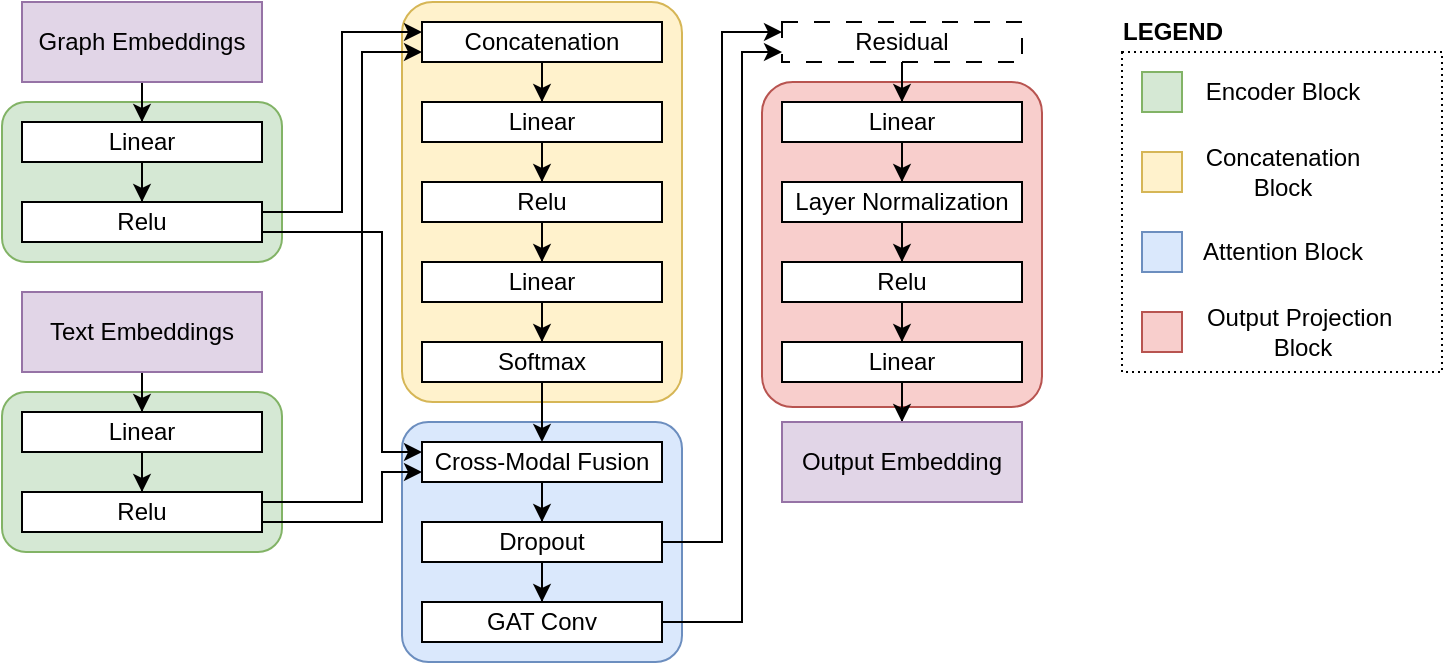 <mxfile version="26.2.2">
  <diagram name="Page-1" id="NmLJi7rYYCzQ6n120LpH">
    <mxGraphModel dx="840" dy="572" grid="1" gridSize="10" guides="1" tooltips="1" connect="1" arrows="1" fold="1" page="1" pageScale="1" pageWidth="1100" pageHeight="850" math="0" shadow="0">
      <root>
        <mxCell id="0" />
        <mxCell id="1" parent="0" />
        <mxCell id="tfBEzAkPcEW4votiA-r9-68" value="" style="rounded=0;whiteSpace=wrap;html=1;fillColor=none;dashed=1;dashPattern=1 2;" vertex="1" parent="1">
          <mxGeometry x="630" y="465" width="160" height="160" as="geometry" />
        </mxCell>
        <mxCell id="tfBEzAkPcEW4votiA-r9-29" value="" style="rounded=1;whiteSpace=wrap;html=1;align=left;fillColor=#f8cecc;strokeColor=#b85450;arcSize=11;" vertex="1" parent="1">
          <mxGeometry x="450" y="480" width="140" height="162.5" as="geometry" />
        </mxCell>
        <mxCell id="tfBEzAkPcEW4votiA-r9-28" value="" style="rounded=1;whiteSpace=wrap;html=1;align=left;fillColor=#dae8fc;strokeColor=#6c8ebf;arcSize=11;" vertex="1" parent="1">
          <mxGeometry x="270" y="650" width="140" height="120" as="geometry" />
        </mxCell>
        <mxCell id="tfBEzAkPcEW4votiA-r9-26" value="" style="rounded=1;whiteSpace=wrap;html=1;align=left;fillColor=#fff2cc;strokeColor=#d6b656;arcSize=11;" vertex="1" parent="1">
          <mxGeometry x="270" y="440" width="140" height="200" as="geometry" />
        </mxCell>
        <mxCell id="tfBEzAkPcEW4votiA-r9-25" value="" style="rounded=1;whiteSpace=wrap;html=1;align=left;fillColor=#d5e8d4;strokeColor=#82b366;" vertex="1" parent="1">
          <mxGeometry x="70" y="490" width="140" height="80" as="geometry" />
        </mxCell>
        <mxCell id="tfBEzAkPcEW4votiA-r9-14" value="" style="rounded=1;whiteSpace=wrap;html=1;align=left;fillColor=#d5e8d4;strokeColor=#82b366;" vertex="1" parent="1">
          <mxGeometry x="70" y="635" width="140" height="80" as="geometry" />
        </mxCell>
        <mxCell id="tfBEzAkPcEW4votiA-r9-43" style="edgeStyle=orthogonalEdgeStyle;rounded=0;orthogonalLoop=1;jettySize=auto;html=1;entryX=0.5;entryY=0;entryDx=0;entryDy=0;" edge="1" parent="1" source="tfBEzAkPcEW4votiA-r9-1" target="tfBEzAkPcEW4votiA-r9-6">
          <mxGeometry relative="1" as="geometry" />
        </mxCell>
        <mxCell id="tfBEzAkPcEW4votiA-r9-1" value="Text Embeddings" style="rounded=0;whiteSpace=wrap;html=1;fillColor=#e1d5e7;strokeColor=#9673a6;" vertex="1" parent="1">
          <mxGeometry x="80" y="585" width="120" height="40" as="geometry" />
        </mxCell>
        <mxCell id="tfBEzAkPcEW4votiA-r9-39" style="edgeStyle=orthogonalEdgeStyle;rounded=0;orthogonalLoop=1;jettySize=auto;html=1;entryX=0.5;entryY=0;entryDx=0;entryDy=0;" edge="1" parent="1" source="tfBEzAkPcEW4votiA-r9-2" target="tfBEzAkPcEW4votiA-r9-7">
          <mxGeometry relative="1" as="geometry" />
        </mxCell>
        <mxCell id="tfBEzAkPcEW4votiA-r9-2" value="Graph Embeddings" style="rounded=0;whiteSpace=wrap;html=1;fillColor=#e1d5e7;strokeColor=#9673a6;" vertex="1" parent="1">
          <mxGeometry x="80" y="440" width="120" height="40" as="geometry" />
        </mxCell>
        <mxCell id="tfBEzAkPcEW4votiA-r9-45" style="edgeStyle=orthogonalEdgeStyle;rounded=0;orthogonalLoop=1;jettySize=auto;html=1;entryX=0;entryY=0.75;entryDx=0;entryDy=0;exitX=1;exitY=0.25;exitDx=0;exitDy=0;exitPerimeter=0;" edge="1" parent="1" source="tfBEzAkPcEW4votiA-r9-3" target="tfBEzAkPcEW4votiA-r9-5">
          <mxGeometry relative="1" as="geometry">
            <Array as="points">
              <mxPoint x="250" y="690" />
              <mxPoint x="250" y="465" />
            </Array>
          </mxGeometry>
        </mxCell>
        <mxCell id="tfBEzAkPcEW4votiA-r9-55" style="edgeStyle=orthogonalEdgeStyle;rounded=0;orthogonalLoop=1;jettySize=auto;html=1;exitX=1;exitY=0.75;exitDx=0;exitDy=0;entryX=0;entryY=0.75;entryDx=0;entryDy=0;" edge="1" parent="1" source="tfBEzAkPcEW4votiA-r9-3" target="tfBEzAkPcEW4votiA-r9-27">
          <mxGeometry relative="1" as="geometry">
            <Array as="points">
              <mxPoint x="260" y="700" />
              <mxPoint x="260" y="675" />
            </Array>
          </mxGeometry>
        </mxCell>
        <mxCell id="tfBEzAkPcEW4votiA-r9-3" value="Relu" style="rounded=0;whiteSpace=wrap;html=1;" vertex="1" parent="1">
          <mxGeometry x="80" y="685" width="120" height="20" as="geometry" />
        </mxCell>
        <mxCell id="tfBEzAkPcEW4votiA-r9-42" style="edgeStyle=orthogonalEdgeStyle;rounded=0;orthogonalLoop=1;jettySize=auto;html=1;entryX=0;entryY=0.25;entryDx=0;entryDy=0;exitX=1;exitY=0.25;exitDx=0;exitDy=0;" edge="1" parent="1" source="tfBEzAkPcEW4votiA-r9-4" target="tfBEzAkPcEW4votiA-r9-5">
          <mxGeometry relative="1" as="geometry">
            <Array as="points">
              <mxPoint x="240" y="545" />
              <mxPoint x="240" y="455" />
            </Array>
          </mxGeometry>
        </mxCell>
        <mxCell id="tfBEzAkPcEW4votiA-r9-56" style="edgeStyle=orthogonalEdgeStyle;rounded=0;orthogonalLoop=1;jettySize=auto;html=1;exitX=1;exitY=0.75;exitDx=0;exitDy=0;entryX=0;entryY=0.25;entryDx=0;entryDy=0;" edge="1" parent="1" source="tfBEzAkPcEW4votiA-r9-4" target="tfBEzAkPcEW4votiA-r9-27">
          <mxGeometry relative="1" as="geometry">
            <Array as="points">
              <mxPoint x="260" y="555" />
              <mxPoint x="260" y="665" />
            </Array>
          </mxGeometry>
        </mxCell>
        <mxCell id="tfBEzAkPcEW4votiA-r9-4" value="Relu" style="rounded=0;whiteSpace=wrap;html=1;" vertex="1" parent="1">
          <mxGeometry x="80" y="540" width="120" height="20" as="geometry" />
        </mxCell>
        <mxCell id="tfBEzAkPcEW4votiA-r9-46" style="edgeStyle=orthogonalEdgeStyle;rounded=0;orthogonalLoop=1;jettySize=auto;html=1;entryX=0.5;entryY=0;entryDx=0;entryDy=0;" edge="1" parent="1" source="tfBEzAkPcEW4votiA-r9-5" target="tfBEzAkPcEW4votiA-r9-10">
          <mxGeometry relative="1" as="geometry" />
        </mxCell>
        <mxCell id="tfBEzAkPcEW4votiA-r9-5" value="Concatenation" style="rounded=0;whiteSpace=wrap;html=1;" vertex="1" parent="1">
          <mxGeometry x="280" y="450" width="120" height="20" as="geometry" />
        </mxCell>
        <mxCell id="tfBEzAkPcEW4votiA-r9-44" style="edgeStyle=orthogonalEdgeStyle;rounded=0;orthogonalLoop=1;jettySize=auto;html=1;entryX=0.5;entryY=0;entryDx=0;entryDy=0;" edge="1" parent="1" source="tfBEzAkPcEW4votiA-r9-6" target="tfBEzAkPcEW4votiA-r9-3">
          <mxGeometry relative="1" as="geometry" />
        </mxCell>
        <mxCell id="tfBEzAkPcEW4votiA-r9-6" value="Linear" style="rounded=0;whiteSpace=wrap;html=1;" vertex="1" parent="1">
          <mxGeometry x="80" y="645" width="120" height="20" as="geometry" />
        </mxCell>
        <mxCell id="tfBEzAkPcEW4votiA-r9-41" style="edgeStyle=orthogonalEdgeStyle;rounded=0;orthogonalLoop=1;jettySize=auto;html=1;entryX=0.5;entryY=0;entryDx=0;entryDy=0;" edge="1" parent="1" source="tfBEzAkPcEW4votiA-r9-7" target="tfBEzAkPcEW4votiA-r9-4">
          <mxGeometry relative="1" as="geometry" />
        </mxCell>
        <mxCell id="tfBEzAkPcEW4votiA-r9-7" value="Linear" style="rounded=0;whiteSpace=wrap;html=1;" vertex="1" parent="1">
          <mxGeometry x="80" y="500" width="120" height="20" as="geometry" />
        </mxCell>
        <mxCell id="tfBEzAkPcEW4votiA-r9-47" style="edgeStyle=orthogonalEdgeStyle;rounded=0;orthogonalLoop=1;jettySize=auto;html=1;entryX=0.5;entryY=0;entryDx=0;entryDy=0;" edge="1" parent="1" source="tfBEzAkPcEW4votiA-r9-10" target="tfBEzAkPcEW4votiA-r9-11">
          <mxGeometry relative="1" as="geometry" />
        </mxCell>
        <mxCell id="tfBEzAkPcEW4votiA-r9-10" value="Linear" style="rounded=0;whiteSpace=wrap;html=1;" vertex="1" parent="1">
          <mxGeometry x="280" y="490" width="120" height="20" as="geometry" />
        </mxCell>
        <mxCell id="tfBEzAkPcEW4votiA-r9-48" style="edgeStyle=orthogonalEdgeStyle;rounded=0;orthogonalLoop=1;jettySize=auto;html=1;entryX=0.5;entryY=0;entryDx=0;entryDy=0;" edge="1" parent="1" source="tfBEzAkPcEW4votiA-r9-11" target="tfBEzAkPcEW4votiA-r9-12">
          <mxGeometry relative="1" as="geometry" />
        </mxCell>
        <mxCell id="tfBEzAkPcEW4votiA-r9-11" value="Relu" style="rounded=0;whiteSpace=wrap;html=1;" vertex="1" parent="1">
          <mxGeometry x="280" y="530" width="120" height="20" as="geometry" />
        </mxCell>
        <mxCell id="tfBEzAkPcEW4votiA-r9-49" style="edgeStyle=orthogonalEdgeStyle;rounded=0;orthogonalLoop=1;jettySize=auto;html=1;entryX=0.5;entryY=0;entryDx=0;entryDy=0;" edge="1" parent="1" source="tfBEzAkPcEW4votiA-r9-12" target="tfBEzAkPcEW4votiA-r9-13">
          <mxGeometry relative="1" as="geometry" />
        </mxCell>
        <mxCell id="tfBEzAkPcEW4votiA-r9-12" value="Linear" style="rounded=0;whiteSpace=wrap;html=1;" vertex="1" parent="1">
          <mxGeometry x="280" y="570" width="120" height="20" as="geometry" />
        </mxCell>
        <mxCell id="tfBEzAkPcEW4votiA-r9-54" style="edgeStyle=orthogonalEdgeStyle;rounded=0;orthogonalLoop=1;jettySize=auto;html=1;" edge="1" parent="1" source="tfBEzAkPcEW4votiA-r9-13" target="tfBEzAkPcEW4votiA-r9-27">
          <mxGeometry relative="1" as="geometry" />
        </mxCell>
        <mxCell id="tfBEzAkPcEW4votiA-r9-13" value="Softmax" style="rounded=0;whiteSpace=wrap;html=1;" vertex="1" parent="1">
          <mxGeometry x="280" y="610" width="120" height="20" as="geometry" />
        </mxCell>
        <mxCell id="tfBEzAkPcEW4votiA-r9-58" style="edgeStyle=orthogonalEdgeStyle;rounded=0;orthogonalLoop=1;jettySize=auto;html=1;entryX=0.5;entryY=0;entryDx=0;entryDy=0;" edge="1" parent="1" source="tfBEzAkPcEW4votiA-r9-16" target="tfBEzAkPcEW4votiA-r9-18">
          <mxGeometry relative="1" as="geometry" />
        </mxCell>
        <mxCell id="tfBEzAkPcEW4votiA-r9-61" style="edgeStyle=orthogonalEdgeStyle;rounded=0;orthogonalLoop=1;jettySize=auto;html=1;entryX=0;entryY=0.25;entryDx=0;entryDy=0;" edge="1" parent="1" source="tfBEzAkPcEW4votiA-r9-16" target="tfBEzAkPcEW4votiA-r9-19">
          <mxGeometry relative="1" as="geometry" />
        </mxCell>
        <mxCell id="tfBEzAkPcEW4votiA-r9-16" value="Dropout" style="rounded=0;whiteSpace=wrap;html=1;" vertex="1" parent="1">
          <mxGeometry x="280" y="700" width="120" height="20" as="geometry" />
        </mxCell>
        <mxCell id="tfBEzAkPcEW4votiA-r9-62" style="edgeStyle=orthogonalEdgeStyle;rounded=0;orthogonalLoop=1;jettySize=auto;html=1;entryX=0;entryY=0.75;entryDx=0;entryDy=0;" edge="1" parent="1" source="tfBEzAkPcEW4votiA-r9-18" target="tfBEzAkPcEW4votiA-r9-19">
          <mxGeometry relative="1" as="geometry">
            <Array as="points">
              <mxPoint x="440" y="750" />
              <mxPoint x="440" y="465" />
            </Array>
          </mxGeometry>
        </mxCell>
        <mxCell id="tfBEzAkPcEW4votiA-r9-18" value="GAT Conv" style="rounded=0;whiteSpace=wrap;html=1;" vertex="1" parent="1">
          <mxGeometry x="280" y="740" width="120" height="20" as="geometry" />
        </mxCell>
        <mxCell id="tfBEzAkPcEW4votiA-r9-63" style="edgeStyle=orthogonalEdgeStyle;rounded=0;orthogonalLoop=1;jettySize=auto;html=1;entryX=0.5;entryY=0;entryDx=0;entryDy=0;" edge="1" parent="1" source="tfBEzAkPcEW4votiA-r9-19" target="tfBEzAkPcEW4votiA-r9-20">
          <mxGeometry relative="1" as="geometry" />
        </mxCell>
        <mxCell id="tfBEzAkPcEW4votiA-r9-19" value="Residual" style="rounded=0;whiteSpace=wrap;html=1;dashed=1;dashPattern=8 8;" vertex="1" parent="1">
          <mxGeometry x="460" y="450" width="120" height="20" as="geometry" />
        </mxCell>
        <mxCell id="tfBEzAkPcEW4votiA-r9-64" style="edgeStyle=orthogonalEdgeStyle;rounded=0;orthogonalLoop=1;jettySize=auto;html=1;entryX=0.5;entryY=0;entryDx=0;entryDy=0;" edge="1" parent="1" source="tfBEzAkPcEW4votiA-r9-20" target="tfBEzAkPcEW4votiA-r9-21">
          <mxGeometry relative="1" as="geometry" />
        </mxCell>
        <mxCell id="tfBEzAkPcEW4votiA-r9-20" value="Linear" style="rounded=0;whiteSpace=wrap;html=1;" vertex="1" parent="1">
          <mxGeometry x="460" y="490" width="120" height="20" as="geometry" />
        </mxCell>
        <mxCell id="tfBEzAkPcEW4votiA-r9-65" style="edgeStyle=orthogonalEdgeStyle;rounded=0;orthogonalLoop=1;jettySize=auto;html=1;entryX=0.5;entryY=0;entryDx=0;entryDy=0;" edge="1" parent="1" source="tfBEzAkPcEW4votiA-r9-21" target="tfBEzAkPcEW4votiA-r9-23">
          <mxGeometry relative="1" as="geometry" />
        </mxCell>
        <mxCell id="tfBEzAkPcEW4votiA-r9-21" value="Layer Normalization" style="rounded=0;whiteSpace=wrap;html=1;" vertex="1" parent="1">
          <mxGeometry x="460" y="530" width="120" height="20" as="geometry" />
        </mxCell>
        <mxCell id="tfBEzAkPcEW4votiA-r9-67" style="edgeStyle=orthogonalEdgeStyle;rounded=0;orthogonalLoop=1;jettySize=auto;html=1;entryX=0.5;entryY=0;entryDx=0;entryDy=0;" edge="1" parent="1" source="tfBEzAkPcEW4votiA-r9-22" target="tfBEzAkPcEW4votiA-r9-24">
          <mxGeometry relative="1" as="geometry" />
        </mxCell>
        <mxCell id="tfBEzAkPcEW4votiA-r9-22" value="Linear" style="rounded=0;whiteSpace=wrap;html=1;" vertex="1" parent="1">
          <mxGeometry x="460" y="610" width="120" height="20" as="geometry" />
        </mxCell>
        <mxCell id="tfBEzAkPcEW4votiA-r9-66" style="edgeStyle=orthogonalEdgeStyle;rounded=0;orthogonalLoop=1;jettySize=auto;html=1;entryX=0.5;entryY=0;entryDx=0;entryDy=0;" edge="1" parent="1" source="tfBEzAkPcEW4votiA-r9-23" target="tfBEzAkPcEW4votiA-r9-22">
          <mxGeometry relative="1" as="geometry" />
        </mxCell>
        <mxCell id="tfBEzAkPcEW4votiA-r9-23" value="Relu" style="rounded=0;whiteSpace=wrap;html=1;" vertex="1" parent="1">
          <mxGeometry x="460" y="570" width="120" height="20" as="geometry" />
        </mxCell>
        <mxCell id="tfBEzAkPcEW4votiA-r9-24" value="Output Embedding" style="rounded=0;whiteSpace=wrap;html=1;fillColor=#e1d5e7;strokeColor=#9673a6;" vertex="1" parent="1">
          <mxGeometry x="460" y="650" width="120" height="40" as="geometry" />
        </mxCell>
        <mxCell id="tfBEzAkPcEW4votiA-r9-57" style="edgeStyle=orthogonalEdgeStyle;rounded=0;orthogonalLoop=1;jettySize=auto;html=1;entryX=0.5;entryY=0;entryDx=0;entryDy=0;" edge="1" parent="1" source="tfBEzAkPcEW4votiA-r9-27" target="tfBEzAkPcEW4votiA-r9-16">
          <mxGeometry relative="1" as="geometry" />
        </mxCell>
        <mxCell id="tfBEzAkPcEW4votiA-r9-27" value="Cross-Modal Fusion" style="rounded=0;whiteSpace=wrap;html=1;" vertex="1" parent="1">
          <mxGeometry x="280" y="660" width="120" height="20" as="geometry" />
        </mxCell>
        <mxCell id="tfBEzAkPcEW4votiA-r9-31" value="" style="rounded=0;whiteSpace=wrap;html=1;fillColor=#d5e8d4;strokeColor=#82b366;" vertex="1" parent="1">
          <mxGeometry x="640" y="475" width="20" height="20" as="geometry" />
        </mxCell>
        <mxCell id="tfBEzAkPcEW4votiA-r9-32" value="Encoder Block" style="text;html=1;align=center;verticalAlign=middle;resizable=0;points=[];autosize=1;strokeColor=none;fillColor=none;" vertex="1" parent="1">
          <mxGeometry x="660" y="470" width="100" height="30" as="geometry" />
        </mxCell>
        <mxCell id="tfBEzAkPcEW4votiA-r9-33" value="" style="rounded=0;whiteSpace=wrap;html=1;fillColor=#fff2cc;strokeColor=#d6b656;" vertex="1" parent="1">
          <mxGeometry x="640" y="515" width="20" height="20" as="geometry" />
        </mxCell>
        <mxCell id="tfBEzAkPcEW4votiA-r9-34" value="Concatenation&lt;div&gt;Block&lt;/div&gt;" style="text;html=1;align=center;verticalAlign=middle;resizable=0;points=[];autosize=1;strokeColor=none;fillColor=none;" vertex="1" parent="1">
          <mxGeometry x="660" y="505" width="100" height="40" as="geometry" />
        </mxCell>
        <mxCell id="tfBEzAkPcEW4votiA-r9-35" value="" style="rounded=0;whiteSpace=wrap;html=1;fillColor=#dae8fc;strokeColor=#6c8ebf;" vertex="1" parent="1">
          <mxGeometry x="640" y="555" width="20" height="20" as="geometry" />
        </mxCell>
        <mxCell id="tfBEzAkPcEW4votiA-r9-36" value="Attention Block" style="text;html=1;align=center;verticalAlign=middle;resizable=0;points=[];autosize=1;strokeColor=none;fillColor=none;" vertex="1" parent="1">
          <mxGeometry x="660" y="550" width="100" height="30" as="geometry" />
        </mxCell>
        <mxCell id="tfBEzAkPcEW4votiA-r9-37" value="" style="rounded=0;whiteSpace=wrap;html=1;fillColor=#f8cecc;strokeColor=#b85450;" vertex="1" parent="1">
          <mxGeometry x="640" y="595" width="20" height="20" as="geometry" />
        </mxCell>
        <mxCell id="tfBEzAkPcEW4votiA-r9-38" value="Output Projection&amp;nbsp;&lt;div&gt;Block&lt;/div&gt;" style="text;html=1;align=center;verticalAlign=middle;resizable=0;points=[];autosize=1;strokeColor=none;fillColor=none;" vertex="1" parent="1">
          <mxGeometry x="660" y="585" width="120" height="40" as="geometry" />
        </mxCell>
        <mxCell id="tfBEzAkPcEW4votiA-r9-69" value="&lt;b&gt;LEGEND&lt;/b&gt;" style="text;html=1;align=center;verticalAlign=middle;resizable=0;points=[];autosize=1;strokeColor=none;fillColor=none;" vertex="1" parent="1">
          <mxGeometry x="620" y="440" width="70" height="30" as="geometry" />
        </mxCell>
      </root>
    </mxGraphModel>
  </diagram>
</mxfile>
